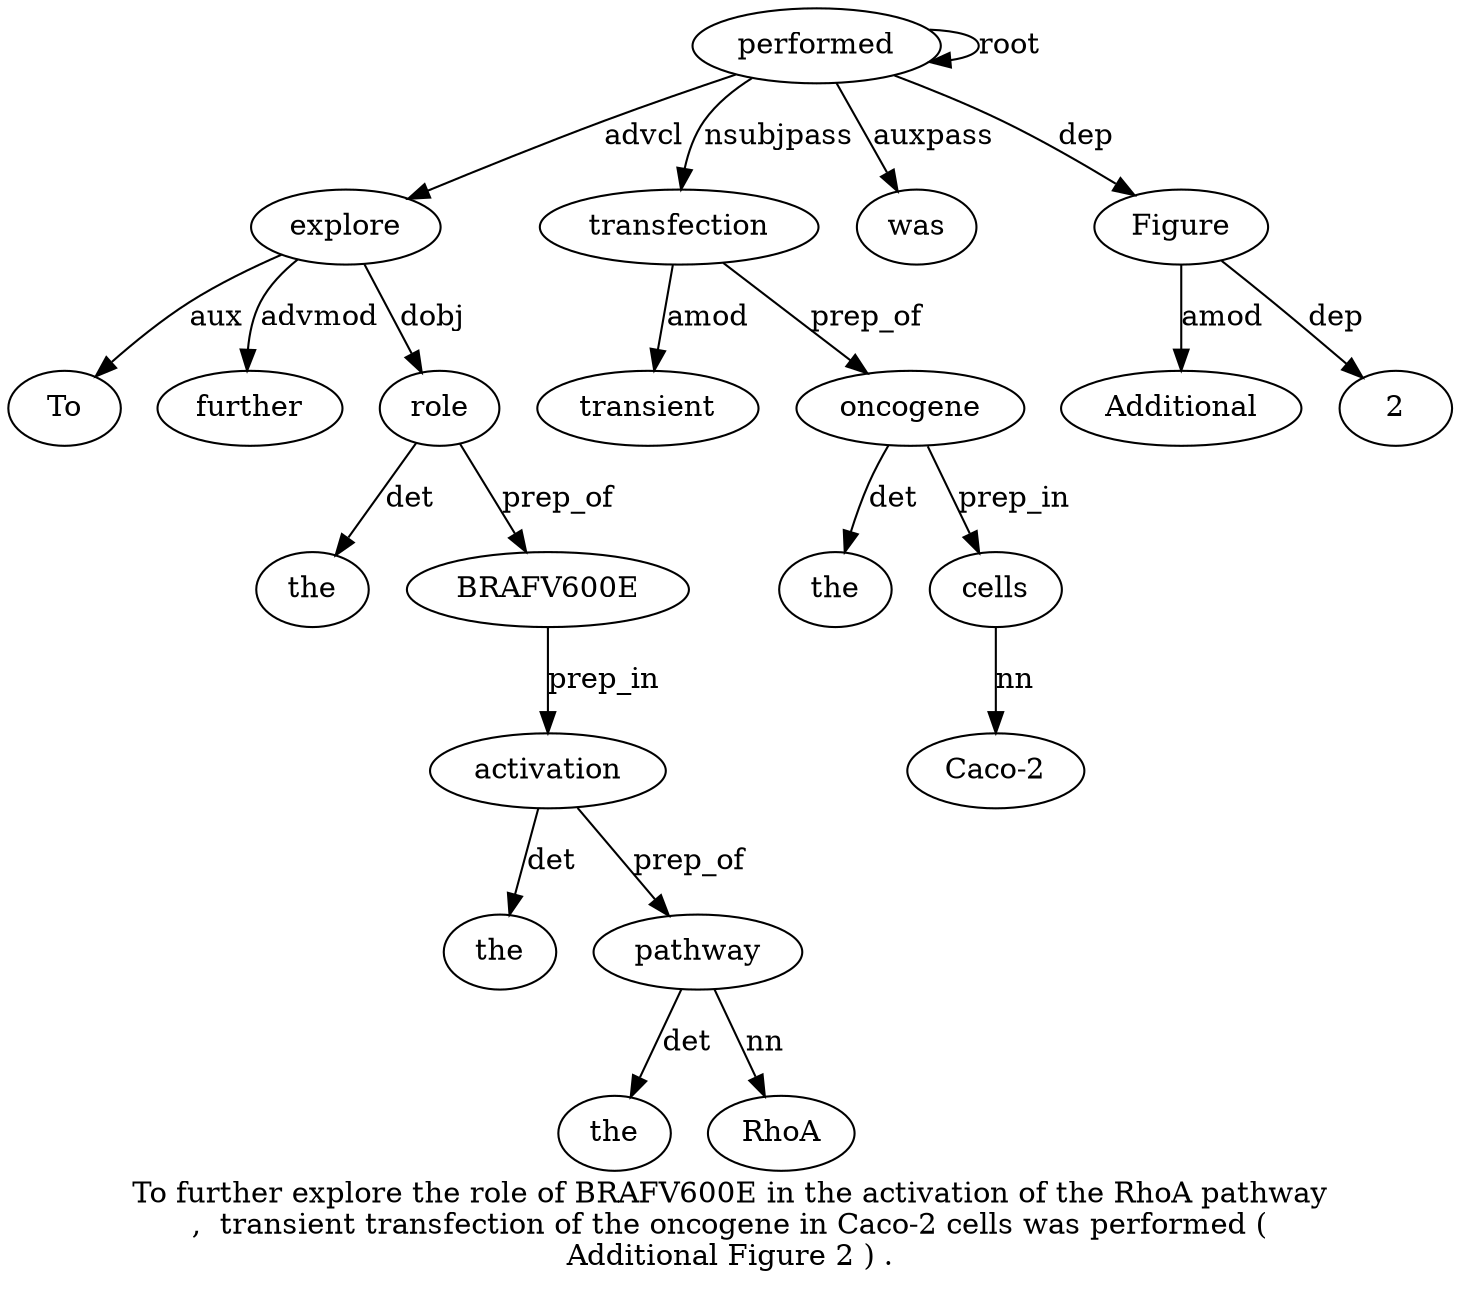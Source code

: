 digraph "To further explore the role of BRAFV600E in the activation of the RhoA pathway ,  transient transfection of the oncogene in Caco-2 cells was performed ( Additional Figure 2 ) ." {
label="To further explore the role of BRAFV600E in the activation of the RhoA pathway
,  transient transfection of the oncogene in Caco-2 cells was performed (
Additional Figure 2 ) .";
explore3 [style=filled, fillcolor=white, label=explore];
To1 [style=filled, fillcolor=white, label=To];
explore3 -> To1  [label=aux];
further2 [style=filled, fillcolor=white, label=further];
explore3 -> further2  [label=advmod];
performed25 [style=filled, fillcolor=white, label=performed];
performed25 -> explore3  [label=advcl];
role5 [style=filled, fillcolor=white, label=role];
the4 [style=filled, fillcolor=white, label=the];
role5 -> the4  [label=det];
explore3 -> role5  [label=dobj];
BRAFV600E7 [style=filled, fillcolor=white, label=BRAFV600E];
role5 -> BRAFV600E7  [label=prep_of];
activation10 [style=filled, fillcolor=white, label=activation];
the9 [style=filled, fillcolor=white, label=the];
activation10 -> the9  [label=det];
BRAFV600E7 -> activation10  [label=prep_in];
pathway14 [style=filled, fillcolor=white, label=pathway];
the12 [style=filled, fillcolor=white, label=the];
pathway14 -> the12  [label=det];
RhoA13 [style=filled, fillcolor=white, label=RhoA];
pathway14 -> RhoA13  [label=nn];
activation10 -> pathway14  [label=prep_of];
transfection17 [style=filled, fillcolor=white, label=transfection];
transient16 [style=filled, fillcolor=white, label=transient];
transfection17 -> transient16  [label=amod];
performed25 -> transfection17  [label=nsubjpass];
oncogene20 [style=filled, fillcolor=white, label=oncogene];
the19 [style=filled, fillcolor=white, label=the];
oncogene20 -> the19  [label=det];
transfection17 -> oncogene20  [label=prep_of];
cells23 [style=filled, fillcolor=white, label=cells];
"Caco-2" [style=filled, fillcolor=white, label="Caco-2"];
cells23 -> "Caco-2"  [label=nn];
oncogene20 -> cells23  [label=prep_in];
was24 [style=filled, fillcolor=white, label=was];
performed25 -> was24  [label=auxpass];
performed25 -> performed25  [label=root];
Figure28 [style=filled, fillcolor=white, label=Figure];
Additional27 [style=filled, fillcolor=white, label=Additional];
Figure28 -> Additional27  [label=amod];
performed25 -> Figure28  [label=dep];
229 [style=filled, fillcolor=white, label=2];
Figure28 -> 229  [label=dep];
}
